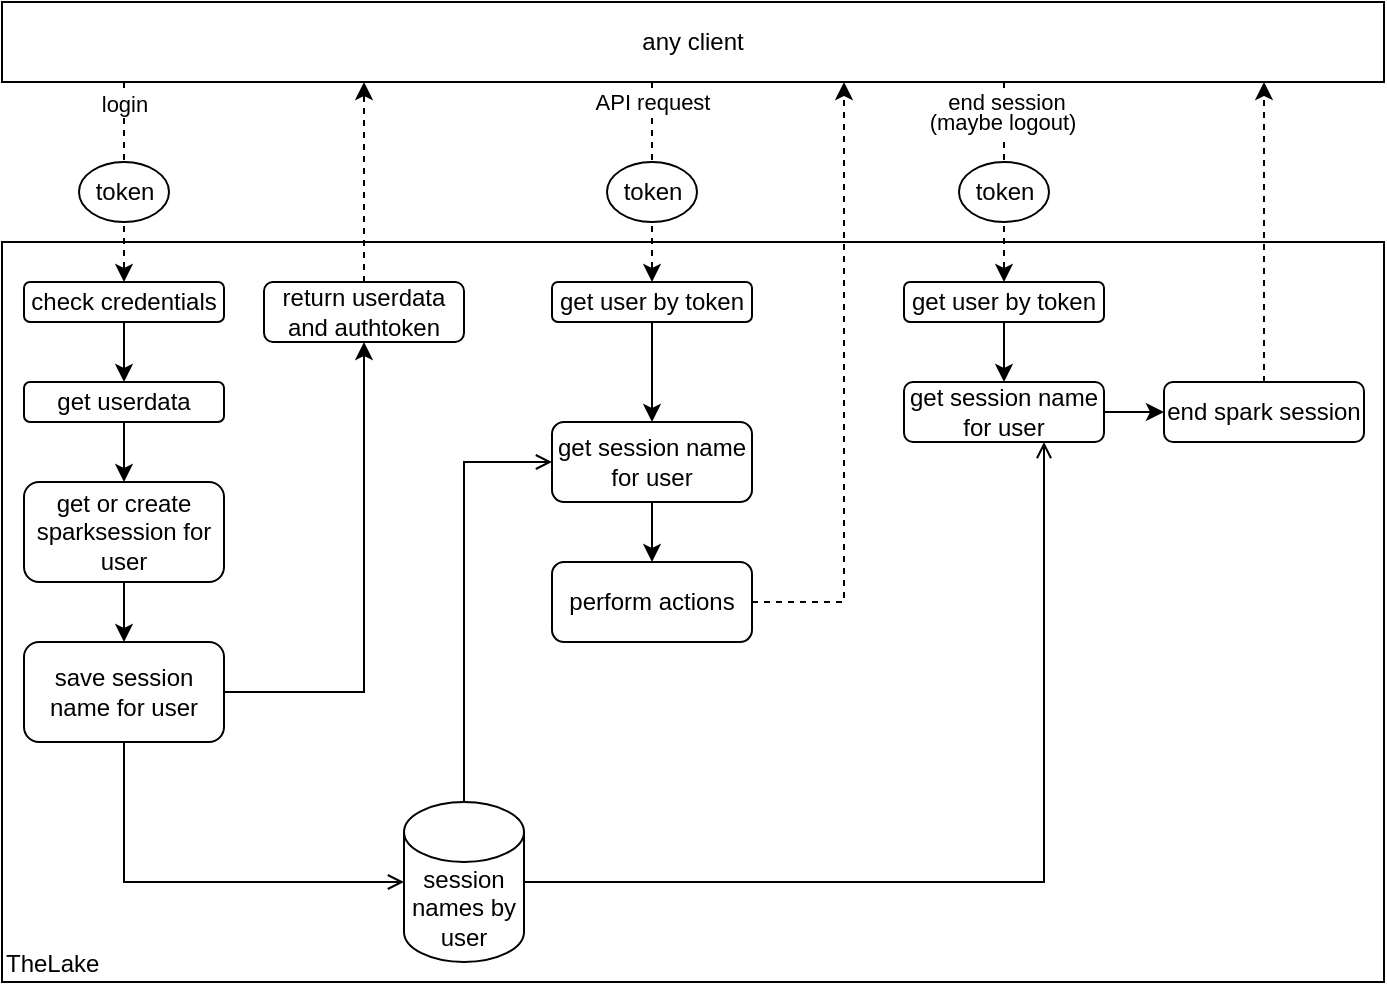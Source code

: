 <mxfile version="14.2.9" type="device" pages="2"><diagram id="Ez_Y8cKbbNvP7lEqmEGr" name="workflow"><mxGraphModel dx="1292" dy="768" grid="1" gridSize="10" guides="1" tooltips="1" connect="1" arrows="1" fold="1" page="1" pageScale="1" pageWidth="827" pageHeight="1169" math="0" shadow="0"><root><mxCell id="0"/><mxCell id="1" parent="0"/><mxCell id="0uzITWjh4zdp_qqmiRCq-3" value="TheLake" style="rounded=0;whiteSpace=wrap;html=1;verticalAlign=bottom;align=left;" vertex="1" parent="1"><mxGeometry x="39" y="160" width="691" height="370" as="geometry"/></mxCell><mxCell id="0uzITWjh4zdp_qqmiRCq-5" style="edgeStyle=elbowEdgeStyle;rounded=0;orthogonalLoop=1;jettySize=auto;html=1;dashed=1;" edge="1" parent="1" source="0uzITWjh4zdp_qqmiRCq-2" target="0uzITWjh4zdp_qqmiRCq-7"><mxGeometry relative="1" as="geometry"><Array as="points"><mxPoint x="100" y="140"/><mxPoint x="90" y="130"/><mxPoint x="60" y="130"/></Array></mxGeometry></mxCell><mxCell id="0uzITWjh4zdp_qqmiRCq-6" value="login" style="edgeLabel;html=1;align=center;verticalAlign=middle;resizable=0;points=[];" vertex="1" connectable="0" parent="0uzITWjh4zdp_qqmiRCq-5"><mxGeometry x="-0.342" y="1" relative="1" as="geometry"><mxPoint x="-1" y="-22.5" as="offset"/></mxGeometry></mxCell><mxCell id="0uzITWjh4zdp_qqmiRCq-23" style="edgeStyle=elbowEdgeStyle;rounded=0;orthogonalLoop=1;jettySize=auto;html=1;dashed=1;" edge="1" parent="1" source="0uzITWjh4zdp_qqmiRCq-2" target="0uzITWjh4zdp_qqmiRCq-22"><mxGeometry relative="1" as="geometry"/></mxCell><mxCell id="0uzITWjh4zdp_qqmiRCq-24" value="API request" style="edgeLabel;html=1;align=center;verticalAlign=middle;resizable=0;points=[];" vertex="1" connectable="0" parent="0uzITWjh4zdp_qqmiRCq-23"><mxGeometry x="-0.337" y="2" relative="1" as="geometry"><mxPoint x="-1.83" y="-23.33" as="offset"/></mxGeometry></mxCell><mxCell id="0uzITWjh4zdp_qqmiRCq-34" style="edgeStyle=orthogonalEdgeStyle;rounded=0;orthogonalLoop=1;jettySize=auto;html=1;dashed=1;" edge="1" parent="1" source="0uzITWjh4zdp_qqmiRCq-2" target="0uzITWjh4zdp_qqmiRCq-33"><mxGeometry relative="1" as="geometry"><Array as="points"><mxPoint x="540" y="120"/><mxPoint x="540" y="120"/></Array></mxGeometry></mxCell><mxCell id="0uzITWjh4zdp_qqmiRCq-37" value="end session" style="edgeLabel;html=1;align=center;verticalAlign=middle;resizable=0;points=[];" vertex="1" connectable="0" parent="0uzITWjh4zdp_qqmiRCq-34"><mxGeometry x="-0.357" y="1" relative="1" as="geometry"><mxPoint y="-22.5" as="offset"/></mxGeometry></mxCell><mxCell id="0uzITWjh4zdp_qqmiRCq-38" value="(maybe logout)" style="edgeLabel;html=1;align=center;verticalAlign=middle;resizable=0;points=[];" vertex="1" connectable="0" parent="0uzITWjh4zdp_qqmiRCq-34"><mxGeometry x="0.278" y="-1" relative="1" as="geometry"><mxPoint y="-44.17" as="offset"/></mxGeometry></mxCell><mxCell id="0uzITWjh4zdp_qqmiRCq-2" value="any client" style="rounded=0;whiteSpace=wrap;html=1;" vertex="1" parent="1"><mxGeometry x="39" y="40" width="691" height="40" as="geometry"/></mxCell><mxCell id="0uzITWjh4zdp_qqmiRCq-9" value="" style="edgeStyle=elbowEdgeStyle;rounded=0;orthogonalLoop=1;jettySize=auto;html=1;" edge="1" parent="1" source="0uzITWjh4zdp_qqmiRCq-7" target="0uzITWjh4zdp_qqmiRCq-8"><mxGeometry relative="1" as="geometry"/></mxCell><mxCell id="0uzITWjh4zdp_qqmiRCq-7" value="check credentials" style="rounded=1;whiteSpace=wrap;html=1;align=center;" vertex="1" parent="1"><mxGeometry x="50" y="180" width="100" height="20" as="geometry"/></mxCell><mxCell id="0uzITWjh4zdp_qqmiRCq-11" value="" style="edgeStyle=elbowEdgeStyle;rounded=0;orthogonalLoop=1;jettySize=auto;html=1;" edge="1" parent="1" source="0uzITWjh4zdp_qqmiRCq-8" target="0uzITWjh4zdp_qqmiRCq-10"><mxGeometry relative="1" as="geometry"/></mxCell><mxCell id="0uzITWjh4zdp_qqmiRCq-8" value="get userdata" style="rounded=1;whiteSpace=wrap;html=1;align=center;" vertex="1" parent="1"><mxGeometry x="50" y="230" width="100" height="20" as="geometry"/></mxCell><mxCell id="0uzITWjh4zdp_qqmiRCq-15" style="edgeStyle=orthogonalEdgeStyle;rounded=0;orthogonalLoop=1;jettySize=auto;html=1;" edge="1" parent="1" source="0uzITWjh4zdp_qqmiRCq-10" target="0uzITWjh4zdp_qqmiRCq-14"><mxGeometry relative="1" as="geometry"/></mxCell><mxCell id="0uzITWjh4zdp_qqmiRCq-10" value="get or create sparksession for user" style="rounded=1;whiteSpace=wrap;html=1;align=center;" vertex="1" parent="1"><mxGeometry x="50" y="280" width="100" height="50" as="geometry"/></mxCell><mxCell id="0uzITWjh4zdp_qqmiRCq-28" style="edgeStyle=orthogonalEdgeStyle;rounded=0;orthogonalLoop=1;jettySize=auto;html=1;exitX=0.5;exitY=0;exitDx=0;exitDy=0;exitPerimeter=0;endArrow=open;endFill=0;" edge="1" parent="1" source="0uzITWjh4zdp_qqmiRCq-12" target="0uzITWjh4zdp_qqmiRCq-25"><mxGeometry relative="1" as="geometry"><Array as="points"><mxPoint x="270" y="270"/></Array></mxGeometry></mxCell><mxCell id="0uzITWjh4zdp_qqmiRCq-39" style="edgeStyle=orthogonalEdgeStyle;rounded=0;orthogonalLoop=1;jettySize=auto;html=1;endArrow=open;endFill=0;" edge="1" parent="1" source="0uzITWjh4zdp_qqmiRCq-12" target="0uzITWjh4zdp_qqmiRCq-35"><mxGeometry relative="1" as="geometry"><Array as="points"><mxPoint x="560" y="480"/></Array></mxGeometry></mxCell><mxCell id="0uzITWjh4zdp_qqmiRCq-12" value="session names by user" style="shape=cylinder3;whiteSpace=wrap;html=1;boundedLbl=1;backgroundOutline=1;size=15;align=center;" vertex="1" parent="1"><mxGeometry x="240" y="440" width="60" height="80" as="geometry"/></mxCell><mxCell id="0uzITWjh4zdp_qqmiRCq-17" style="edgeStyle=elbowEdgeStyle;rounded=0;orthogonalLoop=1;jettySize=auto;html=1;exitX=0.5;exitY=1;exitDx=0;exitDy=0;elbow=vertical;endArrow=open;endFill=0;" edge="1" parent="1" source="0uzITWjh4zdp_qqmiRCq-14" target="0uzITWjh4zdp_qqmiRCq-12"><mxGeometry relative="1" as="geometry"><Array as="points"><mxPoint x="170" y="480"/><mxPoint x="100" y="440"/><mxPoint x="170" y="420"/></Array></mxGeometry></mxCell><mxCell id="0uzITWjh4zdp_qqmiRCq-20" style="edgeStyle=elbowEdgeStyle;rounded=0;orthogonalLoop=1;jettySize=auto;html=1;entryX=0.5;entryY=1;entryDx=0;entryDy=0;" edge="1" parent="1" source="0uzITWjh4zdp_qqmiRCq-14" target="0uzITWjh4zdp_qqmiRCq-19"><mxGeometry relative="1" as="geometry"><Array as="points"><mxPoint x="220" y="270"/></Array></mxGeometry></mxCell><mxCell id="0uzITWjh4zdp_qqmiRCq-14" value="save session name for user" style="rounded=1;whiteSpace=wrap;html=1;align=center;" vertex="1" parent="1"><mxGeometry x="50" y="360" width="100" height="50" as="geometry"/></mxCell><mxCell id="0uzITWjh4zdp_qqmiRCq-21" style="edgeStyle=elbowEdgeStyle;rounded=0;orthogonalLoop=1;jettySize=auto;html=1;exitX=0.5;exitY=0;exitDx=0;exitDy=0;dashed=1;" edge="1" parent="1" source="0uzITWjh4zdp_qqmiRCq-19" target="0uzITWjh4zdp_qqmiRCq-2"><mxGeometry relative="1" as="geometry"/></mxCell><mxCell id="0uzITWjh4zdp_qqmiRCq-19" value="return userdata and authtoken" style="rounded=1;whiteSpace=wrap;html=1;align=center;" vertex="1" parent="1"><mxGeometry x="170" y="180" width="100" height="30" as="geometry"/></mxCell><mxCell id="0uzITWjh4zdp_qqmiRCq-26" value="" style="edgeStyle=elbowEdgeStyle;rounded=0;orthogonalLoop=1;jettySize=auto;html=1;" edge="1" parent="1" source="0uzITWjh4zdp_qqmiRCq-22" target="0uzITWjh4zdp_qqmiRCq-25"><mxGeometry relative="1" as="geometry"/></mxCell><mxCell id="0uzITWjh4zdp_qqmiRCq-22" value="get user by token" style="rounded=1;whiteSpace=wrap;html=1;align=center;" vertex="1" parent="1"><mxGeometry x="314" y="180" width="100" height="20" as="geometry"/></mxCell><mxCell id="0uzITWjh4zdp_qqmiRCq-30" style="edgeStyle=orthogonalEdgeStyle;rounded=0;orthogonalLoop=1;jettySize=auto;html=1;" edge="1" parent="1" source="0uzITWjh4zdp_qqmiRCq-25" target="0uzITWjh4zdp_qqmiRCq-29"><mxGeometry relative="1" as="geometry"/></mxCell><mxCell id="0uzITWjh4zdp_qqmiRCq-25" value="get session name for user" style="rounded=1;whiteSpace=wrap;html=1;align=center;" vertex="1" parent="1"><mxGeometry x="314" y="250" width="100" height="40" as="geometry"/></mxCell><mxCell id="0uzITWjh4zdp_qqmiRCq-32" style="edgeStyle=orthogonalEdgeStyle;rounded=0;orthogonalLoop=1;jettySize=auto;html=1;exitX=1;exitY=0.5;exitDx=0;exitDy=0;dashed=1;" edge="1" parent="1" source="0uzITWjh4zdp_qqmiRCq-29" target="0uzITWjh4zdp_qqmiRCq-2"><mxGeometry relative="1" as="geometry"><Array as="points"><mxPoint x="460" y="340"/></Array></mxGeometry></mxCell><mxCell id="0uzITWjh4zdp_qqmiRCq-29" value="perform actions" style="rounded=1;whiteSpace=wrap;html=1;align=center;" vertex="1" parent="1"><mxGeometry x="314" y="320" width="100" height="40" as="geometry"/></mxCell><mxCell id="0uzITWjh4zdp_qqmiRCq-36" style="edgeStyle=orthogonalEdgeStyle;rounded=0;orthogonalLoop=1;jettySize=auto;html=1;exitX=0.5;exitY=1;exitDx=0;exitDy=0;entryX=0.5;entryY=0;entryDx=0;entryDy=0;" edge="1" parent="1" source="0uzITWjh4zdp_qqmiRCq-33" target="0uzITWjh4zdp_qqmiRCq-35"><mxGeometry relative="1" as="geometry"/></mxCell><mxCell id="0uzITWjh4zdp_qqmiRCq-33" value="get user by token" style="rounded=1;whiteSpace=wrap;html=1;align=center;" vertex="1" parent="1"><mxGeometry x="490" y="180" width="100" height="20" as="geometry"/></mxCell><mxCell id="0uzITWjh4zdp_qqmiRCq-42" style="edgeStyle=orthogonalEdgeStyle;rounded=0;orthogonalLoop=1;jettySize=auto;html=1;exitX=1;exitY=0.5;exitDx=0;exitDy=0;endArrow=classic;endFill=1;" edge="1" parent="1" source="0uzITWjh4zdp_qqmiRCq-35" target="0uzITWjh4zdp_qqmiRCq-41"><mxGeometry relative="1" as="geometry"/></mxCell><mxCell id="0uzITWjh4zdp_qqmiRCq-35" value="get session name for user" style="rounded=1;whiteSpace=wrap;html=1;align=center;" vertex="1" parent="1"><mxGeometry x="490" y="230" width="100" height="30" as="geometry"/></mxCell><mxCell id="0uzITWjh4zdp_qqmiRCq-43" style="edgeStyle=orthogonalEdgeStyle;rounded=0;orthogonalLoop=1;jettySize=auto;html=1;exitX=0.5;exitY=0;exitDx=0;exitDy=0;endArrow=classic;endFill=1;dashed=1;" edge="1" parent="1" source="0uzITWjh4zdp_qqmiRCq-41" target="0uzITWjh4zdp_qqmiRCq-2"><mxGeometry relative="1" as="geometry"><Array as="points"><mxPoint x="670" y="140"/><mxPoint x="670" y="140"/></Array></mxGeometry></mxCell><mxCell id="0uzITWjh4zdp_qqmiRCq-41" value="end spark session" style="rounded=1;whiteSpace=wrap;html=1;align=center;" vertex="1" parent="1"><mxGeometry x="620" y="230" width="100" height="30" as="geometry"/></mxCell><mxCell id="0uzITWjh4zdp_qqmiRCq-44" value="token" style="ellipse;whiteSpace=wrap;html=1;align=center;" vertex="1" parent="1"><mxGeometry x="77.5" y="120" width="45" height="30" as="geometry"/></mxCell><mxCell id="0uzITWjh4zdp_qqmiRCq-47" value="token" style="ellipse;whiteSpace=wrap;html=1;align=center;" vertex="1" parent="1"><mxGeometry x="341.5" y="120" width="45" height="30" as="geometry"/></mxCell><mxCell id="0uzITWjh4zdp_qqmiRCq-48" value="token" style="ellipse;whiteSpace=wrap;html=1;align=center;" vertex="1" parent="1"><mxGeometry x="517.5" y="120" width="45" height="30" as="geometry"/></mxCell></root></mxGraphModel></diagram><diagram id="McEJy4MhH2VwmwYxMp_V" name="start-up"><mxGraphModel dx="1550" dy="921" grid="1" gridSize="10" guides="1" tooltips="1" connect="1" arrows="1" fold="1" page="1" pageScale="1" pageWidth="827" pageHeight="1169" math="0" shadow="0"><root><mxCell id="FWtHeQcdCu-EsI4nuT9B-0"/><mxCell id="FWtHeQcdCu-EsI4nuT9B-1" parent="FWtHeQcdCu-EsI4nuT9B-0"/><mxCell id="FWtHeQcdCu-EsI4nuT9B-6" value="" style="edgeStyle=orthogonalEdgeStyle;rounded=0;orthogonalLoop=1;jettySize=auto;html=1;endArrow=classic;endFill=1;" edge="1" parent="FWtHeQcdCu-EsI4nuT9B-1" source="FWtHeQcdCu-EsI4nuT9B-4" target="FWtHeQcdCu-EsI4nuT9B-5"><mxGeometry relative="1" as="geometry"/></mxCell><mxCell id="FWtHeQcdCu-EsI4nuT9B-4" value="load config" style="rounded=0;whiteSpace=wrap;html=1;align=center;" vertex="1" parent="FWtHeQcdCu-EsI4nuT9B-1"><mxGeometry x="354" y="30" width="120" height="30" as="geometry"/></mxCell><mxCell id="FWtHeQcdCu-EsI4nuT9B-8" value="" style="edgeStyle=orthogonalEdgeStyle;rounded=0;orthogonalLoop=1;jettySize=auto;html=1;endArrow=classic;endFill=1;" edge="1" parent="FWtHeQcdCu-EsI4nuT9B-1" source="FWtHeQcdCu-EsI4nuT9B-5" target="FWtHeQcdCu-EsI4nuT9B-7"><mxGeometry relative="1" as="geometry"/></mxCell><mxCell id="FWtHeQcdCu-EsI4nuT9B-5" value="load routes" style="rounded=0;whiteSpace=wrap;html=1;align=center;" vertex="1" parent="FWtHeQcdCu-EsI4nuT9B-1"><mxGeometry x="354" y="90" width="120" height="30" as="geometry"/></mxCell><mxCell id="FWtHeQcdCu-EsI4nuT9B-10" value="" style="edgeStyle=orthogonalEdgeStyle;rounded=0;orthogonalLoop=1;jettySize=auto;html=1;endArrow=classic;endFill=1;" edge="1" parent="FWtHeQcdCu-EsI4nuT9B-1" source="FWtHeQcdCu-EsI4nuT9B-7" target="FWtHeQcdCu-EsI4nuT9B-9"><mxGeometry relative="1" as="geometry"/></mxCell><mxCell id="FWtHeQcdCu-EsI4nuT9B-7" value="check connectivities" style="rounded=0;whiteSpace=wrap;html=1;align=center;" vertex="1" parent="FWtHeQcdCu-EsI4nuT9B-1"><mxGeometry x="354" y="150" width="120" height="30" as="geometry"/></mxCell><mxCell id="FWtHeQcdCu-EsI4nuT9B-9" value="start listening" style="rounded=0;whiteSpace=wrap;html=1;align=center;" vertex="1" parent="FWtHeQcdCu-EsI4nuT9B-1"><mxGeometry x="354" y="210" width="120" height="30" as="geometry"/></mxCell></root></mxGraphModel></diagram></mxfile>